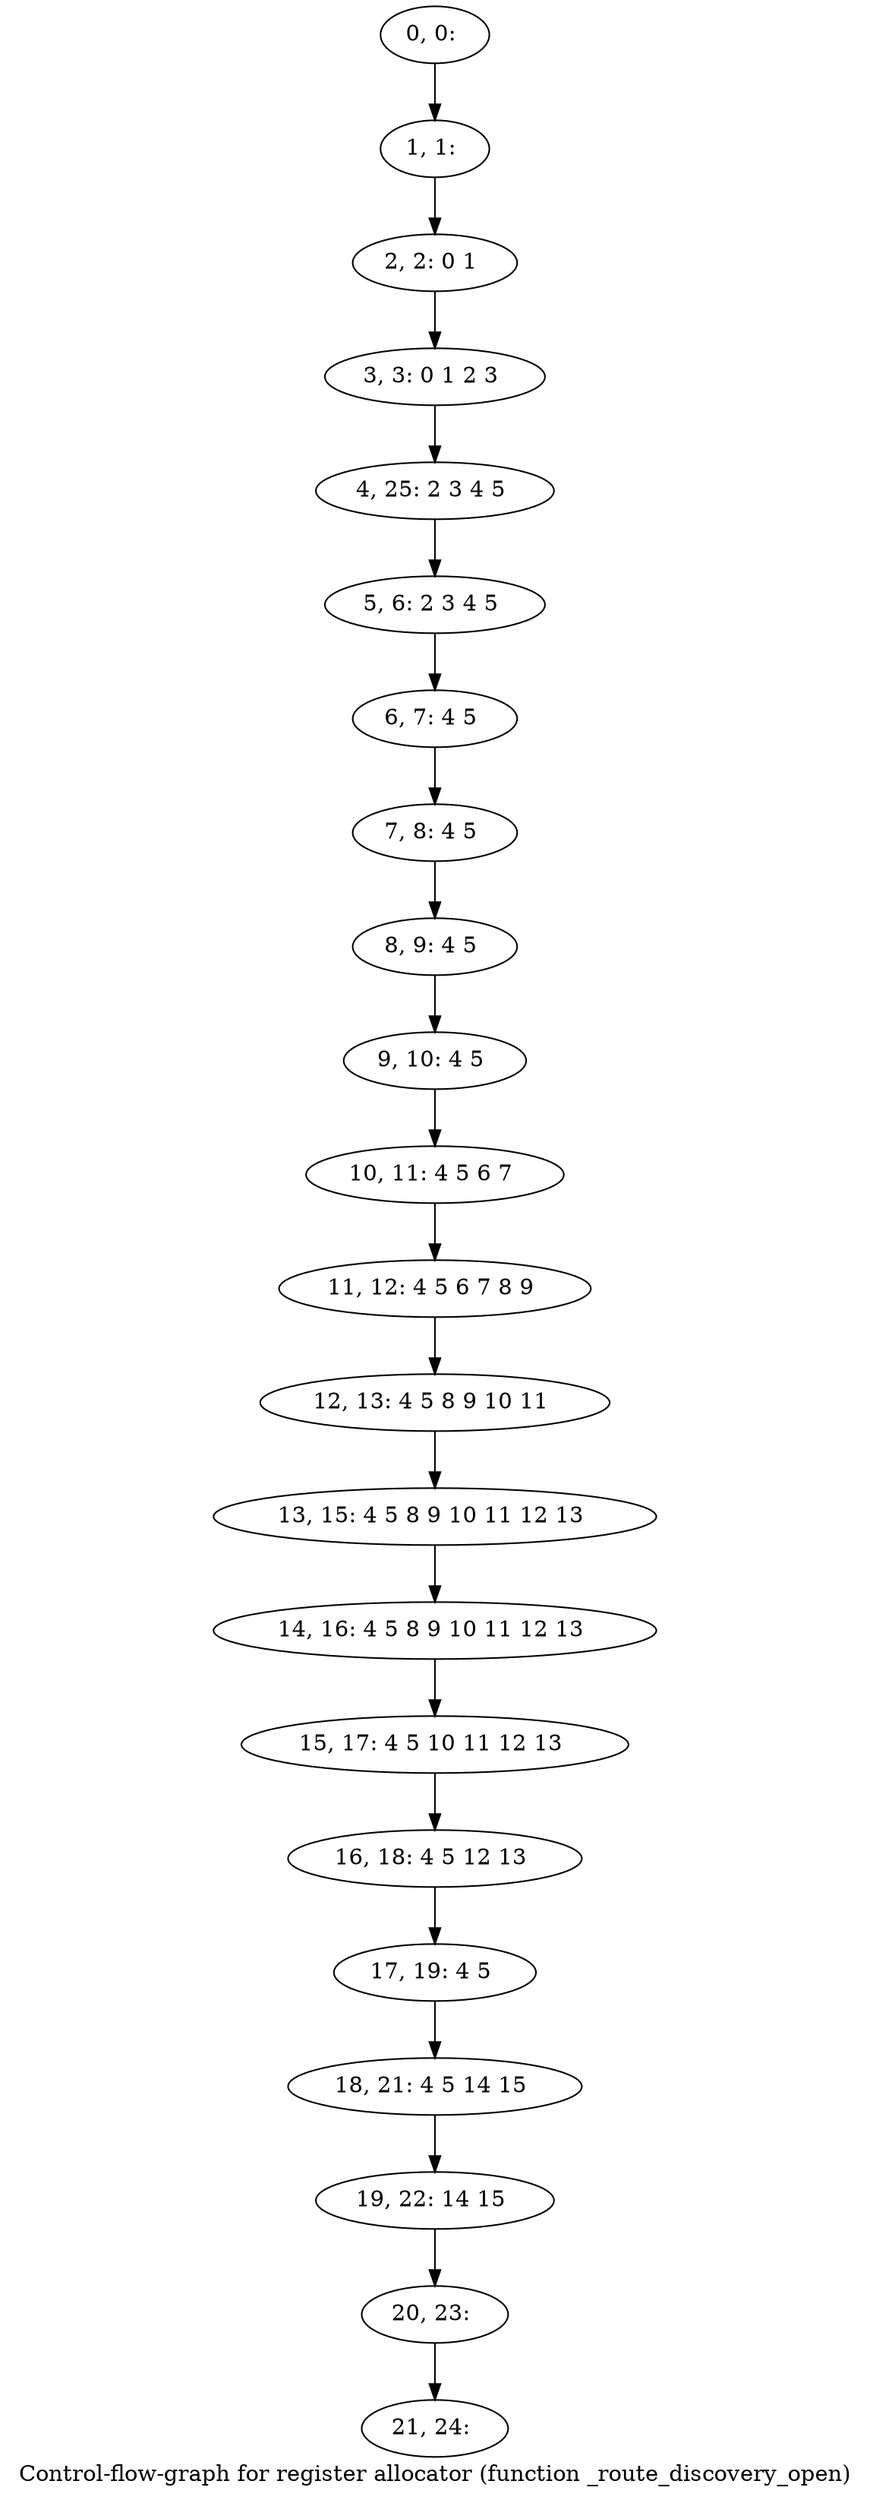digraph G {
graph [label="Control-flow-graph for register allocator (function _route_discovery_open)"]
0[label="0, 0: "];
1[label="1, 1: "];
2[label="2, 2: 0 1 "];
3[label="3, 3: 0 1 2 3 "];
4[label="4, 25: 2 3 4 5 "];
5[label="5, 6: 2 3 4 5 "];
6[label="6, 7: 4 5 "];
7[label="7, 8: 4 5 "];
8[label="8, 9: 4 5 "];
9[label="9, 10: 4 5 "];
10[label="10, 11: 4 5 6 7 "];
11[label="11, 12: 4 5 6 7 8 9 "];
12[label="12, 13: 4 5 8 9 10 11 "];
13[label="13, 15: 4 5 8 9 10 11 12 13 "];
14[label="14, 16: 4 5 8 9 10 11 12 13 "];
15[label="15, 17: 4 5 10 11 12 13 "];
16[label="16, 18: 4 5 12 13 "];
17[label="17, 19: 4 5 "];
18[label="18, 21: 4 5 14 15 "];
19[label="19, 22: 14 15 "];
20[label="20, 23: "];
21[label="21, 24: "];
0->1 ;
1->2 ;
2->3 ;
3->4 ;
4->5 ;
5->6 ;
6->7 ;
7->8 ;
8->9 ;
9->10 ;
10->11 ;
11->12 ;
12->13 ;
13->14 ;
14->15 ;
15->16 ;
16->17 ;
17->18 ;
18->19 ;
19->20 ;
20->21 ;
}
